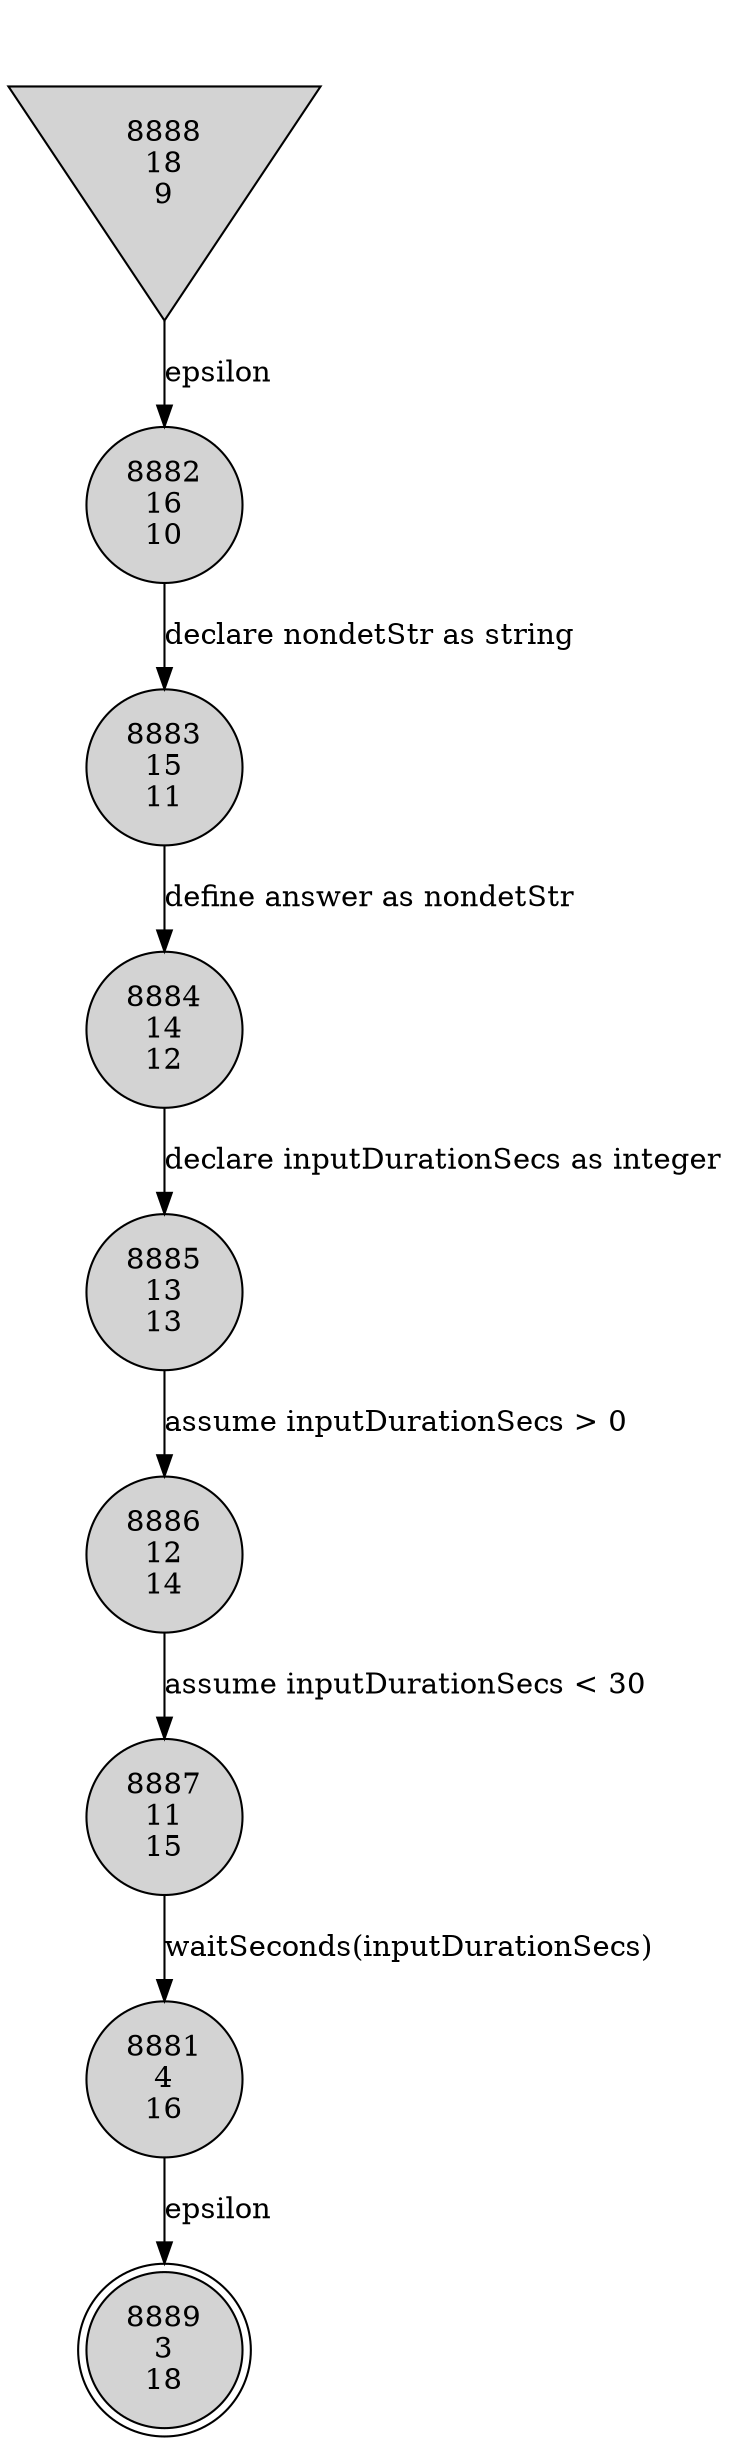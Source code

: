 digraph relation {
    node [shape=circle, style=filled];
    8881 [label="8881
4
16" shape=circle penwidth=1]
    8882 [label="8882
16
10" shape=circle penwidth=1]
    8883 [label="8883
15
11" shape=circle penwidth=1]
    8884 [label="8884
14
12" shape=circle penwidth=1]
    8885 [label="8885
13
13" shape=circle penwidth=1]
    8886 [label="8886
12
14" shape=circle penwidth=1]
    8887 [label="8887
11
15" shape=circle penwidth=1]
    8888 [label="8888
18
9" shape=invtriangle penwidth=1]
    8889 [label="8889
3
18" shape=doublecircle penwidth=1]
    8888 -> 8882 [label="epsilon"];
    8882 -> 8883 [label="declare nondetStr as string"];
    8883 -> 8884 [label="define answer as nondetStr"];
    8884 -> 8885 [label="declare inputDurationSecs as integer"];
    8885 -> 8886 [label="assume inputDurationSecs > 0"];
    8886 -> 8887 [label="assume inputDurationSecs < 30"];
    8887 -> 8881 [label="waitSeconds(inputDurationSecs)"];
    8881 -> 8889 [label="epsilon"];
}
